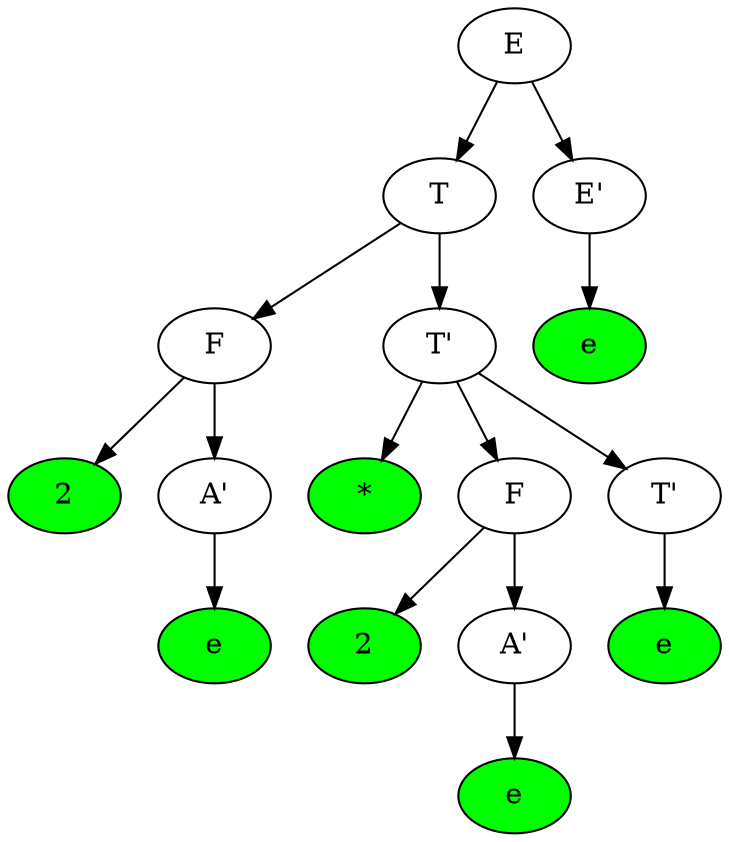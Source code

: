 digraph parseTree {
	ordering=out;
	a_0 [label="E"];
	a_1 [label="T"];
	a_2 [label="F"];
	a_3 [label="2"; style=filled; fillcolor=green;];
	a_4 [label="A'"];
	a_5 [label="e"; style=filled; fillcolor=green;];
	a_4 -> a_5
	a_2 -> a_3
	a_2 -> a_4
	a_6 [label="T'"];
	a_7 [label="*"; style=filled; fillcolor=green;];
	a_8 [label="F"];
	a_9 [label="2"; style=filled; fillcolor=green;];
	a_10 [label="A'"];
	a_11 [label="e"; style=filled; fillcolor=green;];
	a_10 -> a_11
	a_8 -> a_9
	a_8 -> a_10
	a_12 [label="T'"];
	a_13 [label="e"; style=filled; fillcolor=green;];
	a_12 -> a_13
	a_6 -> a_7
	a_6 -> a_8
	a_6 -> a_12
	a_1 -> a_2
	a_1 -> a_6
	a_14 [label="E'"];
	a_15 [label="e"; style=filled; fillcolor=green;];
	a_14 -> a_15
	a_0 -> a_1
	a_0 -> a_14
}
